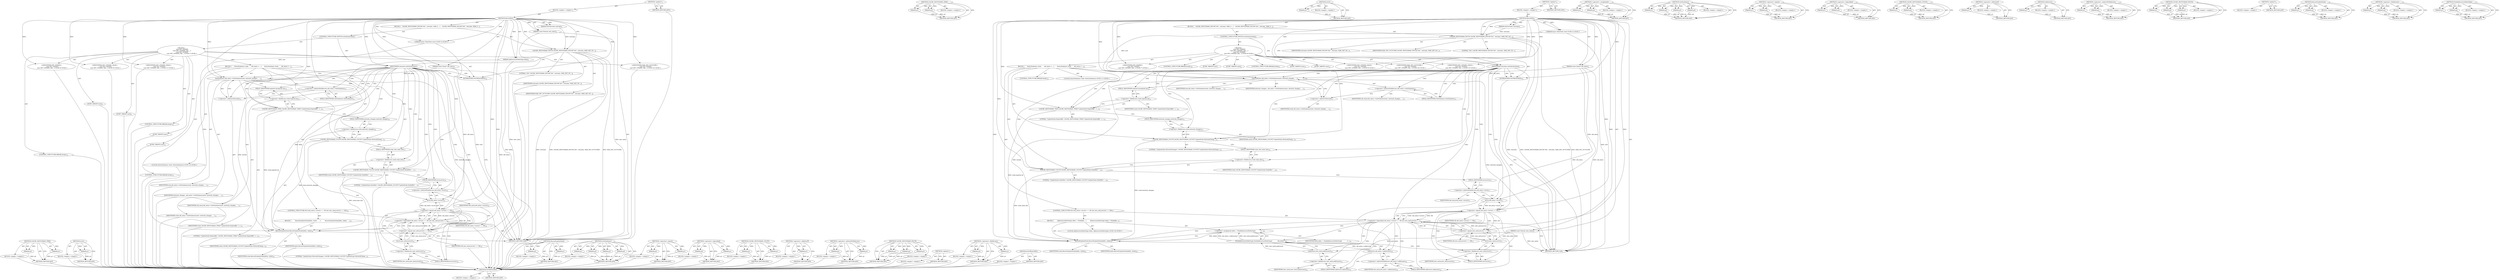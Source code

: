 digraph "NOTREACHED" {
vulnerable_191 [label=<(METHOD,NOTREACHED)>];
vulnerable_192 [label=<(BLOCK,&lt;empty&gt;,&lt;empty&gt;)>];
vulnerable_193 [label=<(METHOD_RETURN,ANY)>];
vulnerable_143 [label=<(METHOD,CACHE_HISTOGRAM_TIME)>];
vulnerable_144 [label=<(PARAM,p1)>];
vulnerable_145 [label=<(PARAM,p2)>];
vulnerable_146 [label=<(BLOCK,&lt;empty&gt;,&lt;empty&gt;)>];
vulnerable_147 [label=<(METHOD_RETURN,ANY)>];
vulnerable_168 [label=<(METHOD,error)>];
vulnerable_169 [label=<(PARAM,p1)>];
vulnerable_170 [label=<(BLOCK,&lt;empty&gt;,&lt;empty&gt;)>];
vulnerable_171 [label=<(METHOD_RETURN,ANY)>];
vulnerable_6 [label=<(METHOD,&lt;global&gt;)<SUB>1</SUB>>];
vulnerable_7 [label=<(BLOCK,&lt;empty&gt;,&lt;empty&gt;)<SUB>1</SUB>>];
vulnerable_8 [label=<(METHOD,RecordSet)<SUB>1</SUB>>];
vulnerable_9 [label=<(PARAM,SetOutcome outcome)<SUB>1</SUB>>];
vulnerable_10 [label="<(PARAM,base::TimeTicks now)<SUB>2</SUB>>"];
vulnerable_11 [label=<(PARAM,const Entry* old_entry)<SUB>3</SUB>>];
vulnerable_12 [label=<(PARAM,const Entry&amp; new_entry)<SUB>4</SUB>>];
vulnerable_13 [label=<(BLOCK,{
   CACHE_HISTOGRAM_ENUM(&quot;Set&quot;, outcome, MAX_S...,{
   CACHE_HISTOGRAM_ENUM(&quot;Set&quot;, outcome, MAX_S...)<SUB>4</SUB>>];
vulnerable_14 [label=<(CACHE_HISTOGRAM_ENUM,CACHE_HISTOGRAM_ENUM(&quot;Set&quot;, outcome, MAX_SET_OU...)<SUB>5</SUB>>];
vulnerable_15 [label=<(LITERAL,&quot;Set&quot;,CACHE_HISTOGRAM_ENUM(&quot;Set&quot;, outcome, MAX_SET_OU...)<SUB>5</SUB>>];
vulnerable_16 [label=<(IDENTIFIER,outcome,CACHE_HISTOGRAM_ENUM(&quot;Set&quot;, outcome, MAX_SET_OU...)<SUB>5</SUB>>];
vulnerable_17 [label=<(IDENTIFIER,MAX_SET_OUTCOME,CACHE_HISTOGRAM_ENUM(&quot;Set&quot;, outcome, MAX_SET_OU...)<SUB>5</SUB>>];
vulnerable_18 [label=<(CONTROL_STRUCTURE,SWITCH,switch(outcome))<SUB>6</SUB>>];
vulnerable_19 [label=<(IDENTIFIER,outcome,switch(outcome))<SUB>6</SUB>>];
vulnerable_20 [label="<(BLOCK,{
     case SET_INSERT:
    case SET_UPDATE_VAL...,{
     case SET_INSERT:
    case SET_UPDATE_VAL...)<SUB>6</SUB>>"];
vulnerable_21 [label=<(JUMP_TARGET,case)<SUB>7</SUB>>];
vulnerable_22 [label="<(IDENTIFIER,SET_INSERT,{
     case SET_INSERT:
    case SET_UPDATE_VAL...)<SUB>7</SUB>>"];
vulnerable_23 [label=<(JUMP_TARGET,case)<SUB>8</SUB>>];
vulnerable_24 [label="<(IDENTIFIER,SET_UPDATE_VALID,{
     case SET_INSERT:
    case SET_UPDATE_VAL...)<SUB>8</SUB>>"];
vulnerable_25 [label=<(CONTROL_STRUCTURE,BREAK,break;)<SUB>9</SUB>>];
vulnerable_26 [label=<(JUMP_TARGET,case)<SUB>10</SUB>>];
vulnerable_27 [label="<(IDENTIFIER,SET_UPDATE_STALE,{
     case SET_INSERT:
    case SET_UPDATE_VAL...)<SUB>10</SUB>>"];
vulnerable_28 [label=<(BLOCK,{
      EntryStaleness stale;
      old_entry-&gt;...,{
      EntryStaleness stale;
      old_entry-&gt;...)<SUB>10</SUB>>];
vulnerable_29 [label="<(LOCAL,EntryStaleness stale: EntryStaleness)<SUB>11</SUB>>"];
vulnerable_30 [label=<(GetStaleness,old_entry-&gt;GetStaleness(now, network_changes_, ...)<SUB>12</SUB>>];
vulnerable_31 [label=<(&lt;operator&gt;.indirectFieldAccess,old_entry-&gt;GetStaleness)<SUB>12</SUB>>];
vulnerable_32 [label=<(IDENTIFIER,old_entry,old_entry-&gt;GetStaleness(now, network_changes_, ...)<SUB>12</SUB>>];
vulnerable_33 [label=<(FIELD_IDENTIFIER,GetStaleness,GetStaleness)<SUB>12</SUB>>];
vulnerable_34 [label=<(IDENTIFIER,now,old_entry-&gt;GetStaleness(now, network_changes_, ...)<SUB>12</SUB>>];
vulnerable_35 [label=<(IDENTIFIER,network_changes_,old_entry-&gt;GetStaleness(now, network_changes_, ...)<SUB>12</SUB>>];
vulnerable_36 [label=<(&lt;operator&gt;.addressOf,&amp;stale)<SUB>12</SUB>>];
vulnerable_37 [label=<(IDENTIFIER,stale,old_entry-&gt;GetStaleness(now, network_changes_, ...)<SUB>12</SUB>>];
vulnerable_38 [label=<(CACHE_HISTOGRAM_TIME,CACHE_HISTOGRAM_TIME(&quot;UpdateStale.ExpiredBy&quot;, s...)<SUB>13</SUB>>];
vulnerable_39 [label=<(LITERAL,&quot;UpdateStale.ExpiredBy&quot;,CACHE_HISTOGRAM_TIME(&quot;UpdateStale.ExpiredBy&quot;, s...)<SUB>13</SUB>>];
vulnerable_40 [label=<(&lt;operator&gt;.fieldAccess,stale.expired_by)<SUB>13</SUB>>];
vulnerable_41 [label=<(IDENTIFIER,stale,CACHE_HISTOGRAM_TIME(&quot;UpdateStale.ExpiredBy&quot;, s...)<SUB>13</SUB>>];
vulnerable_42 [label=<(FIELD_IDENTIFIER,expired_by,expired_by)<SUB>13</SUB>>];
vulnerable_43 [label=<(CACHE_HISTOGRAM_COUNT,CACHE_HISTOGRAM_COUNT(&quot;UpdateStale.NetworkChang...)<SUB>14</SUB>>];
vulnerable_44 [label=<(LITERAL,&quot;UpdateStale.NetworkChanges&quot;,CACHE_HISTOGRAM_COUNT(&quot;UpdateStale.NetworkChang...)<SUB>14</SUB>>];
vulnerable_45 [label=<(&lt;operator&gt;.fieldAccess,stale.network_changes)<SUB>15</SUB>>];
vulnerable_46 [label=<(IDENTIFIER,stale,CACHE_HISTOGRAM_COUNT(&quot;UpdateStale.NetworkChang...)<SUB>15</SUB>>];
vulnerable_47 [label=<(FIELD_IDENTIFIER,network_changes,network_changes)<SUB>15</SUB>>];
vulnerable_48 [label=<(CACHE_HISTOGRAM_COUNT,CACHE_HISTOGRAM_COUNT(&quot;UpdateStale.StaleHits&quot;, ...)<SUB>16</SUB>>];
vulnerable_49 [label=<(LITERAL,&quot;UpdateStale.StaleHits&quot;,CACHE_HISTOGRAM_COUNT(&quot;UpdateStale.StaleHits&quot;, ...)<SUB>16</SUB>>];
vulnerable_50 [label=<(&lt;operator&gt;.fieldAccess,stale.stale_hits)<SUB>16</SUB>>];
vulnerable_51 [label=<(IDENTIFIER,stale,CACHE_HISTOGRAM_COUNT(&quot;UpdateStale.StaleHits&quot;, ...)<SUB>16</SUB>>];
vulnerable_52 [label=<(FIELD_IDENTIFIER,stale_hits,stale_hits)<SUB>16</SUB>>];
vulnerable_53 [label=<(CONTROL_STRUCTURE,IF,if (old_entry-&gt;error() == OK &amp;&amp; new_entry.error() == OK))<SUB>17</SUB>>];
vulnerable_54 [label=<(&lt;operator&gt;.logicalAnd,old_entry-&gt;error() == OK &amp;&amp; new_entry.error() =...)<SUB>17</SUB>>];
vulnerable_55 [label=<(&lt;operator&gt;.equals,old_entry-&gt;error() == OK)<SUB>17</SUB>>];
vulnerable_56 [label=<(error,old_entry-&gt;error())<SUB>17</SUB>>];
vulnerable_57 [label=<(&lt;operator&gt;.indirectFieldAccess,old_entry-&gt;error)<SUB>17</SUB>>];
vulnerable_58 [label=<(IDENTIFIER,old_entry,old_entry-&gt;error())<SUB>17</SUB>>];
vulnerable_59 [label=<(FIELD_IDENTIFIER,error,error)<SUB>17</SUB>>];
vulnerable_60 [label=<(IDENTIFIER,OK,old_entry-&gt;error() == OK)<SUB>17</SUB>>];
vulnerable_61 [label=<(&lt;operator&gt;.equals,new_entry.error() == OK)<SUB>17</SUB>>];
vulnerable_62 [label=<(error,new_entry.error())<SUB>17</SUB>>];
vulnerable_63 [label=<(&lt;operator&gt;.fieldAccess,new_entry.error)<SUB>17</SUB>>];
vulnerable_64 [label=<(IDENTIFIER,new_entry,new_entry.error())<SUB>17</SUB>>];
vulnerable_65 [label=<(FIELD_IDENTIFIER,error,error)<SUB>17</SUB>>];
vulnerable_66 [label=<(IDENTIFIER,OK,new_entry.error() == OK)<SUB>17</SUB>>];
vulnerable_67 [label=<(BLOCK,{
        AddressListDeltaType delta = FindAddr...,{
        AddressListDeltaType delta = FindAddr...)<SUB>17</SUB>>];
vulnerable_68 [label="<(LOCAL,AddressListDeltaType delta: AddressListDeltaType)<SUB>18</SUB>>"];
vulnerable_69 [label=<(&lt;operator&gt;.assignment,delta = FindAddressListDeltaType(
            o...)<SUB>18</SUB>>];
vulnerable_70 [label=<(IDENTIFIER,delta,delta = FindAddressListDeltaType(
            o...)<SUB>18</SUB>>];
vulnerable_71 [label=<(FindAddressListDeltaType,FindAddressListDeltaType(
            old_entry...)<SUB>18</SUB>>];
vulnerable_72 [label=<(addresses,old_entry-&gt;addresses())<SUB>19</SUB>>];
vulnerable_73 [label=<(&lt;operator&gt;.indirectFieldAccess,old_entry-&gt;addresses)<SUB>19</SUB>>];
vulnerable_74 [label=<(IDENTIFIER,old_entry,old_entry-&gt;addresses())<SUB>19</SUB>>];
vulnerable_75 [label=<(FIELD_IDENTIFIER,addresses,addresses)<SUB>19</SUB>>];
vulnerable_76 [label=<(addresses,new_entry.addresses())<SUB>19</SUB>>];
vulnerable_77 [label=<(&lt;operator&gt;.fieldAccess,new_entry.addresses)<SUB>19</SUB>>];
vulnerable_78 [label=<(IDENTIFIER,new_entry,new_entry.addresses())<SUB>19</SUB>>];
vulnerable_79 [label=<(FIELD_IDENTIFIER,addresses,addresses)<SUB>19</SUB>>];
vulnerable_80 [label=<(RecordUpdateStale,RecordUpdateStale(delta, stale))<SUB>20</SUB>>];
vulnerable_81 [label=<(IDENTIFIER,delta,RecordUpdateStale(delta, stale))<SUB>20</SUB>>];
vulnerable_82 [label=<(IDENTIFIER,stale,RecordUpdateStale(delta, stale))<SUB>20</SUB>>];
vulnerable_83 [label=<(CONTROL_STRUCTURE,BREAK,break;)<SUB>22</SUB>>];
vulnerable_84 [label=<(JUMP_TARGET,case)<SUB>24</SUB>>];
vulnerable_85 [label="<(IDENTIFIER,MAX_SET_OUTCOME,{
     case SET_INSERT:
    case SET_UPDATE_VAL...)<SUB>24</SUB>>"];
vulnerable_86 [label=<(NOTREACHED,NOTREACHED())<SUB>25</SUB>>];
vulnerable_87 [label=<(CONTROL_STRUCTURE,BREAK,break;)<SUB>26</SUB>>];
vulnerable_88 [label=<(METHOD_RETURN,void)<SUB>1</SUB>>];
vulnerable_90 [label=<(METHOD_RETURN,ANY)<SUB>1</SUB>>];
vulnerable_172 [label=<(METHOD,&lt;operator&gt;.assignment)>];
vulnerable_173 [label=<(PARAM,p1)>];
vulnerable_174 [label=<(PARAM,p2)>];
vulnerable_175 [label=<(BLOCK,&lt;empty&gt;,&lt;empty&gt;)>];
vulnerable_176 [label=<(METHOD_RETURN,ANY)>];
vulnerable_127 [label=<(METHOD,GetStaleness)>];
vulnerable_128 [label=<(PARAM,p1)>];
vulnerable_129 [label=<(PARAM,p2)>];
vulnerable_130 [label=<(PARAM,p3)>];
vulnerable_131 [label=<(PARAM,p4)>];
vulnerable_132 [label=<(BLOCK,&lt;empty&gt;,&lt;empty&gt;)>];
vulnerable_133 [label=<(METHOD_RETURN,ANY)>];
vulnerable_163 [label=<(METHOD,&lt;operator&gt;.equals)>];
vulnerable_164 [label=<(PARAM,p1)>];
vulnerable_165 [label=<(PARAM,p2)>];
vulnerable_166 [label=<(BLOCK,&lt;empty&gt;,&lt;empty&gt;)>];
vulnerable_167 [label=<(METHOD_RETURN,ANY)>];
vulnerable_158 [label=<(METHOD,&lt;operator&gt;.logicalAnd)>];
vulnerable_159 [label=<(PARAM,p1)>];
vulnerable_160 [label=<(PARAM,p2)>];
vulnerable_161 [label=<(BLOCK,&lt;empty&gt;,&lt;empty&gt;)>];
vulnerable_162 [label=<(METHOD_RETURN,ANY)>];
vulnerable_153 [label=<(METHOD,CACHE_HISTOGRAM_COUNT)>];
vulnerable_154 [label=<(PARAM,p1)>];
vulnerable_155 [label=<(PARAM,p2)>];
vulnerable_156 [label=<(BLOCK,&lt;empty&gt;,&lt;empty&gt;)>];
vulnerable_157 [label=<(METHOD_RETURN,ANY)>];
vulnerable_139 [label=<(METHOD,&lt;operator&gt;.addressOf)>];
vulnerable_140 [label=<(PARAM,p1)>];
vulnerable_141 [label=<(BLOCK,&lt;empty&gt;,&lt;empty&gt;)>];
vulnerable_142 [label=<(METHOD_RETURN,ANY)>];
vulnerable_182 [label=<(METHOD,addresses)>];
vulnerable_183 [label=<(PARAM,p1)>];
vulnerable_184 [label=<(BLOCK,&lt;empty&gt;,&lt;empty&gt;)>];
vulnerable_185 [label=<(METHOD_RETURN,ANY)>];
vulnerable_134 [label=<(METHOD,&lt;operator&gt;.indirectFieldAccess)>];
vulnerable_135 [label=<(PARAM,p1)>];
vulnerable_136 [label=<(PARAM,p2)>];
vulnerable_137 [label=<(BLOCK,&lt;empty&gt;,&lt;empty&gt;)>];
vulnerable_138 [label=<(METHOD_RETURN,ANY)>];
vulnerable_121 [label=<(METHOD,CACHE_HISTOGRAM_ENUM)>];
vulnerable_122 [label=<(PARAM,p1)>];
vulnerable_123 [label=<(PARAM,p2)>];
vulnerable_124 [label=<(PARAM,p3)>];
vulnerable_125 [label=<(BLOCK,&lt;empty&gt;,&lt;empty&gt;)>];
vulnerable_126 [label=<(METHOD_RETURN,ANY)>];
vulnerable_115 [label=<(METHOD,&lt;global&gt;)<SUB>1</SUB>>];
vulnerable_116 [label=<(BLOCK,&lt;empty&gt;,&lt;empty&gt;)>];
vulnerable_117 [label=<(METHOD_RETURN,ANY)>];
vulnerable_186 [label=<(METHOD,RecordUpdateStale)>];
vulnerable_187 [label=<(PARAM,p1)>];
vulnerable_188 [label=<(PARAM,p2)>];
vulnerable_189 [label=<(BLOCK,&lt;empty&gt;,&lt;empty&gt;)>];
vulnerable_190 [label=<(METHOD_RETURN,ANY)>];
vulnerable_148 [label=<(METHOD,&lt;operator&gt;.fieldAccess)>];
vulnerable_149 [label=<(PARAM,p1)>];
vulnerable_150 [label=<(PARAM,p2)>];
vulnerable_151 [label=<(BLOCK,&lt;empty&gt;,&lt;empty&gt;)>];
vulnerable_152 [label=<(METHOD_RETURN,ANY)>];
vulnerable_177 [label=<(METHOD,FindAddressListDeltaType)>];
vulnerable_178 [label=<(PARAM,p1)>];
vulnerable_179 [label=<(PARAM,p2)>];
vulnerable_180 [label=<(BLOCK,&lt;empty&gt;,&lt;empty&gt;)>];
vulnerable_181 [label=<(METHOD_RETURN,ANY)>];
fixed_132 [label=<(METHOD,CACHE_HISTOGRAM_TIME)>];
fixed_133 [label=<(PARAM,p1)>];
fixed_134 [label=<(PARAM,p2)>];
fixed_135 [label=<(BLOCK,&lt;empty&gt;,&lt;empty&gt;)>];
fixed_136 [label=<(METHOD_RETURN,ANY)>];
fixed_157 [label=<(METHOD,error)>];
fixed_158 [label=<(PARAM,p1)>];
fixed_159 [label=<(BLOCK,&lt;empty&gt;,&lt;empty&gt;)>];
fixed_160 [label=<(METHOD_RETURN,ANY)>];
fixed_6 [label=<(METHOD,&lt;global&gt;)<SUB>1</SUB>>];
fixed_7 [label=<(BLOCK,&lt;empty&gt;,&lt;empty&gt;)<SUB>1</SUB>>];
fixed_8 [label=<(METHOD,RecordSet)<SUB>1</SUB>>];
fixed_9 [label=<(PARAM,SetOutcome outcome)<SUB>1</SUB>>];
fixed_10 [label="<(PARAM,base::TimeTicks now)<SUB>2</SUB>>"];
fixed_11 [label=<(PARAM,const Entry* old_entry)<SUB>3</SUB>>];
fixed_12 [label=<(PARAM,const Entry&amp; new_entry)<SUB>4</SUB>>];
fixed_13 [label=<(PARAM,AddressListDeltaType delta)<SUB>5</SUB>>];
fixed_14 [label=<(BLOCK,{
   CACHE_HISTOGRAM_ENUM(&quot;Set&quot;, outcome, MAX_S...,{
   CACHE_HISTOGRAM_ENUM(&quot;Set&quot;, outcome, MAX_S...)<SUB>5</SUB>>];
fixed_15 [label=<(CACHE_HISTOGRAM_ENUM,CACHE_HISTOGRAM_ENUM(&quot;Set&quot;, outcome, MAX_SET_OU...)<SUB>6</SUB>>];
fixed_16 [label=<(LITERAL,&quot;Set&quot;,CACHE_HISTOGRAM_ENUM(&quot;Set&quot;, outcome, MAX_SET_OU...)<SUB>6</SUB>>];
fixed_17 [label=<(IDENTIFIER,outcome,CACHE_HISTOGRAM_ENUM(&quot;Set&quot;, outcome, MAX_SET_OU...)<SUB>6</SUB>>];
fixed_18 [label=<(IDENTIFIER,MAX_SET_OUTCOME,CACHE_HISTOGRAM_ENUM(&quot;Set&quot;, outcome, MAX_SET_OU...)<SUB>6</SUB>>];
fixed_19 [label=<(CONTROL_STRUCTURE,SWITCH,switch(outcome))<SUB>7</SUB>>];
fixed_20 [label=<(IDENTIFIER,outcome,switch(outcome))<SUB>7</SUB>>];
fixed_21 [label="<(BLOCK,{
     case SET_INSERT:
    case SET_UPDATE_VAL...,{
     case SET_INSERT:
    case SET_UPDATE_VAL...)<SUB>7</SUB>>"];
fixed_22 [label=<(JUMP_TARGET,case)<SUB>8</SUB>>];
fixed_23 [label="<(IDENTIFIER,SET_INSERT,{
     case SET_INSERT:
    case SET_UPDATE_VAL...)<SUB>8</SUB>>"];
fixed_24 [label=<(JUMP_TARGET,case)<SUB>9</SUB>>];
fixed_25 [label="<(IDENTIFIER,SET_UPDATE_VALID,{
     case SET_INSERT:
    case SET_UPDATE_VAL...)<SUB>9</SUB>>"];
fixed_26 [label=<(CONTROL_STRUCTURE,BREAK,break;)<SUB>10</SUB>>];
fixed_27 [label=<(JUMP_TARGET,case)<SUB>11</SUB>>];
fixed_28 [label="<(IDENTIFIER,SET_UPDATE_STALE,{
     case SET_INSERT:
    case SET_UPDATE_VAL...)<SUB>11</SUB>>"];
fixed_29 [label=<(BLOCK,{
      EntryStaleness stale;
      old_entry-&gt;...,{
      EntryStaleness stale;
      old_entry-&gt;...)<SUB>11</SUB>>];
fixed_30 [label="<(LOCAL,EntryStaleness stale: EntryStaleness)<SUB>12</SUB>>"];
fixed_31 [label=<(GetStaleness,old_entry-&gt;GetStaleness(now, network_changes_, ...)<SUB>13</SUB>>];
fixed_32 [label=<(&lt;operator&gt;.indirectFieldAccess,old_entry-&gt;GetStaleness)<SUB>13</SUB>>];
fixed_33 [label=<(IDENTIFIER,old_entry,old_entry-&gt;GetStaleness(now, network_changes_, ...)<SUB>13</SUB>>];
fixed_34 [label=<(FIELD_IDENTIFIER,GetStaleness,GetStaleness)<SUB>13</SUB>>];
fixed_35 [label=<(IDENTIFIER,now,old_entry-&gt;GetStaleness(now, network_changes_, ...)<SUB>13</SUB>>];
fixed_36 [label=<(IDENTIFIER,network_changes_,old_entry-&gt;GetStaleness(now, network_changes_, ...)<SUB>13</SUB>>];
fixed_37 [label=<(&lt;operator&gt;.addressOf,&amp;stale)<SUB>13</SUB>>];
fixed_38 [label=<(IDENTIFIER,stale,old_entry-&gt;GetStaleness(now, network_changes_, ...)<SUB>13</SUB>>];
fixed_39 [label=<(CACHE_HISTOGRAM_TIME,CACHE_HISTOGRAM_TIME(&quot;UpdateStale.ExpiredBy&quot;, s...)<SUB>14</SUB>>];
fixed_40 [label=<(LITERAL,&quot;UpdateStale.ExpiredBy&quot;,CACHE_HISTOGRAM_TIME(&quot;UpdateStale.ExpiredBy&quot;, s...)<SUB>14</SUB>>];
fixed_41 [label=<(&lt;operator&gt;.fieldAccess,stale.expired_by)<SUB>14</SUB>>];
fixed_42 [label=<(IDENTIFIER,stale,CACHE_HISTOGRAM_TIME(&quot;UpdateStale.ExpiredBy&quot;, s...)<SUB>14</SUB>>];
fixed_43 [label=<(FIELD_IDENTIFIER,expired_by,expired_by)<SUB>14</SUB>>];
fixed_44 [label=<(CACHE_HISTOGRAM_COUNT,CACHE_HISTOGRAM_COUNT(&quot;UpdateStale.NetworkChang...)<SUB>15</SUB>>];
fixed_45 [label=<(LITERAL,&quot;UpdateStale.NetworkChanges&quot;,CACHE_HISTOGRAM_COUNT(&quot;UpdateStale.NetworkChang...)<SUB>15</SUB>>];
fixed_46 [label=<(&lt;operator&gt;.fieldAccess,stale.network_changes)<SUB>16</SUB>>];
fixed_47 [label=<(IDENTIFIER,stale,CACHE_HISTOGRAM_COUNT(&quot;UpdateStale.NetworkChang...)<SUB>16</SUB>>];
fixed_48 [label=<(FIELD_IDENTIFIER,network_changes,network_changes)<SUB>16</SUB>>];
fixed_49 [label=<(CACHE_HISTOGRAM_COUNT,CACHE_HISTOGRAM_COUNT(&quot;UpdateStale.StaleHits&quot;, ...)<SUB>17</SUB>>];
fixed_50 [label=<(LITERAL,&quot;UpdateStale.StaleHits&quot;,CACHE_HISTOGRAM_COUNT(&quot;UpdateStale.StaleHits&quot;, ...)<SUB>17</SUB>>];
fixed_51 [label=<(&lt;operator&gt;.fieldAccess,stale.stale_hits)<SUB>17</SUB>>];
fixed_52 [label=<(IDENTIFIER,stale,CACHE_HISTOGRAM_COUNT(&quot;UpdateStale.StaleHits&quot;, ...)<SUB>17</SUB>>];
fixed_53 [label=<(FIELD_IDENTIFIER,stale_hits,stale_hits)<SUB>17</SUB>>];
fixed_54 [label=<(CONTROL_STRUCTURE,IF,if (old_entry-&gt;error() == OK &amp;&amp; new_entry.error() == OK))<SUB>18</SUB>>];
fixed_55 [label=<(&lt;operator&gt;.logicalAnd,old_entry-&gt;error() == OK &amp;&amp; new_entry.error() =...)<SUB>18</SUB>>];
fixed_56 [label=<(&lt;operator&gt;.equals,old_entry-&gt;error() == OK)<SUB>18</SUB>>];
fixed_57 [label=<(error,old_entry-&gt;error())<SUB>18</SUB>>];
fixed_58 [label=<(&lt;operator&gt;.indirectFieldAccess,old_entry-&gt;error)<SUB>18</SUB>>];
fixed_59 [label=<(IDENTIFIER,old_entry,old_entry-&gt;error())<SUB>18</SUB>>];
fixed_60 [label=<(FIELD_IDENTIFIER,error,error)<SUB>18</SUB>>];
fixed_61 [label=<(IDENTIFIER,OK,old_entry-&gt;error() == OK)<SUB>18</SUB>>];
fixed_62 [label=<(&lt;operator&gt;.equals,new_entry.error() == OK)<SUB>18</SUB>>];
fixed_63 [label=<(error,new_entry.error())<SUB>18</SUB>>];
fixed_64 [label=<(&lt;operator&gt;.fieldAccess,new_entry.error)<SUB>18</SUB>>];
fixed_65 [label=<(IDENTIFIER,new_entry,new_entry.error())<SUB>18</SUB>>];
fixed_66 [label=<(FIELD_IDENTIFIER,error,error)<SUB>18</SUB>>];
fixed_67 [label=<(IDENTIFIER,OK,new_entry.error() == OK)<SUB>18</SUB>>];
fixed_68 [label=<(BLOCK,{
         RecordUpdateStale(delta, stale);
   ...,{
         RecordUpdateStale(delta, stale);
   ...)<SUB>18</SUB>>];
fixed_69 [label=<(RecordUpdateStale,RecordUpdateStale(delta, stale))<SUB>19</SUB>>];
fixed_70 [label=<(IDENTIFIER,delta,RecordUpdateStale(delta, stale))<SUB>19</SUB>>];
fixed_71 [label=<(IDENTIFIER,stale,RecordUpdateStale(delta, stale))<SUB>19</SUB>>];
fixed_72 [label=<(CONTROL_STRUCTURE,BREAK,break;)<SUB>21</SUB>>];
fixed_73 [label=<(JUMP_TARGET,case)<SUB>23</SUB>>];
fixed_74 [label="<(IDENTIFIER,MAX_SET_OUTCOME,{
     case SET_INSERT:
    case SET_UPDATE_VAL...)<SUB>23</SUB>>"];
fixed_75 [label=<(NOTREACHED,NOTREACHED())<SUB>24</SUB>>];
fixed_76 [label=<(CONTROL_STRUCTURE,BREAK,break;)<SUB>25</SUB>>];
fixed_77 [label=<(METHOD_RETURN,void)<SUB>1</SUB>>];
fixed_79 [label=<(METHOD_RETURN,ANY)<SUB>1</SUB>>];
fixed_161 [label=<(METHOD,RecordUpdateStale)>];
fixed_162 [label=<(PARAM,p1)>];
fixed_163 [label=<(PARAM,p2)>];
fixed_164 [label=<(BLOCK,&lt;empty&gt;,&lt;empty&gt;)>];
fixed_165 [label=<(METHOD_RETURN,ANY)>];
fixed_116 [label=<(METHOD,GetStaleness)>];
fixed_117 [label=<(PARAM,p1)>];
fixed_118 [label=<(PARAM,p2)>];
fixed_119 [label=<(PARAM,p3)>];
fixed_120 [label=<(PARAM,p4)>];
fixed_121 [label=<(BLOCK,&lt;empty&gt;,&lt;empty&gt;)>];
fixed_122 [label=<(METHOD_RETURN,ANY)>];
fixed_152 [label=<(METHOD,&lt;operator&gt;.equals)>];
fixed_153 [label=<(PARAM,p1)>];
fixed_154 [label=<(PARAM,p2)>];
fixed_155 [label=<(BLOCK,&lt;empty&gt;,&lt;empty&gt;)>];
fixed_156 [label=<(METHOD_RETURN,ANY)>];
fixed_147 [label=<(METHOD,&lt;operator&gt;.logicalAnd)>];
fixed_148 [label=<(PARAM,p1)>];
fixed_149 [label=<(PARAM,p2)>];
fixed_150 [label=<(BLOCK,&lt;empty&gt;,&lt;empty&gt;)>];
fixed_151 [label=<(METHOD_RETURN,ANY)>];
fixed_142 [label=<(METHOD,CACHE_HISTOGRAM_COUNT)>];
fixed_143 [label=<(PARAM,p1)>];
fixed_144 [label=<(PARAM,p2)>];
fixed_145 [label=<(BLOCK,&lt;empty&gt;,&lt;empty&gt;)>];
fixed_146 [label=<(METHOD_RETURN,ANY)>];
fixed_128 [label=<(METHOD,&lt;operator&gt;.addressOf)>];
fixed_129 [label=<(PARAM,p1)>];
fixed_130 [label=<(BLOCK,&lt;empty&gt;,&lt;empty&gt;)>];
fixed_131 [label=<(METHOD_RETURN,ANY)>];
fixed_123 [label=<(METHOD,&lt;operator&gt;.indirectFieldAccess)>];
fixed_124 [label=<(PARAM,p1)>];
fixed_125 [label=<(PARAM,p2)>];
fixed_126 [label=<(BLOCK,&lt;empty&gt;,&lt;empty&gt;)>];
fixed_127 [label=<(METHOD_RETURN,ANY)>];
fixed_110 [label=<(METHOD,CACHE_HISTOGRAM_ENUM)>];
fixed_111 [label=<(PARAM,p1)>];
fixed_112 [label=<(PARAM,p2)>];
fixed_113 [label=<(PARAM,p3)>];
fixed_114 [label=<(BLOCK,&lt;empty&gt;,&lt;empty&gt;)>];
fixed_115 [label=<(METHOD_RETURN,ANY)>];
fixed_104 [label=<(METHOD,&lt;global&gt;)<SUB>1</SUB>>];
fixed_105 [label=<(BLOCK,&lt;empty&gt;,&lt;empty&gt;)>];
fixed_106 [label=<(METHOD_RETURN,ANY)>];
fixed_137 [label=<(METHOD,&lt;operator&gt;.fieldAccess)>];
fixed_138 [label=<(PARAM,p1)>];
fixed_139 [label=<(PARAM,p2)>];
fixed_140 [label=<(BLOCK,&lt;empty&gt;,&lt;empty&gt;)>];
fixed_141 [label=<(METHOD_RETURN,ANY)>];
fixed_166 [label=<(METHOD,NOTREACHED)>];
fixed_167 [label=<(BLOCK,&lt;empty&gt;,&lt;empty&gt;)>];
fixed_168 [label=<(METHOD_RETURN,ANY)>];
vulnerable_191 -> vulnerable_192  [key=0, label="AST: "];
vulnerable_191 -> vulnerable_193  [key=0, label="AST: "];
vulnerable_191 -> vulnerable_193  [key=1, label="CFG: "];
vulnerable_143 -> vulnerable_144  [key=0, label="AST: "];
vulnerable_143 -> vulnerable_144  [key=1, label="DDG: "];
vulnerable_143 -> vulnerable_146  [key=0, label="AST: "];
vulnerable_143 -> vulnerable_145  [key=0, label="AST: "];
vulnerable_143 -> vulnerable_145  [key=1, label="DDG: "];
vulnerable_143 -> vulnerable_147  [key=0, label="AST: "];
vulnerable_143 -> vulnerable_147  [key=1, label="CFG: "];
vulnerable_144 -> vulnerable_147  [key=0, label="DDG: p1"];
vulnerable_145 -> vulnerable_147  [key=0, label="DDG: p2"];
vulnerable_168 -> vulnerable_169  [key=0, label="AST: "];
vulnerable_168 -> vulnerable_169  [key=1, label="DDG: "];
vulnerable_168 -> vulnerable_170  [key=0, label="AST: "];
vulnerable_168 -> vulnerable_171  [key=0, label="AST: "];
vulnerable_168 -> vulnerable_171  [key=1, label="CFG: "];
vulnerable_169 -> vulnerable_171  [key=0, label="DDG: p1"];
vulnerable_6 -> vulnerable_7  [key=0, label="AST: "];
vulnerable_6 -> vulnerable_90  [key=0, label="AST: "];
vulnerable_6 -> vulnerable_90  [key=1, label="CFG: "];
vulnerable_7 -> vulnerable_8  [key=0, label="AST: "];
vulnerable_8 -> vulnerable_9  [key=0, label="AST: "];
vulnerable_8 -> vulnerable_9  [key=1, label="DDG: "];
vulnerable_8 -> vulnerable_10  [key=0, label="AST: "];
vulnerable_8 -> vulnerable_10  [key=1, label="DDG: "];
vulnerable_8 -> vulnerable_11  [key=0, label="AST: "];
vulnerable_8 -> vulnerable_11  [key=1, label="DDG: "];
vulnerable_8 -> vulnerable_12  [key=0, label="AST: "];
vulnerable_8 -> vulnerable_12  [key=1, label="DDG: "];
vulnerable_8 -> vulnerable_13  [key=0, label="AST: "];
vulnerable_8 -> vulnerable_88  [key=0, label="AST: "];
vulnerable_8 -> vulnerable_14  [key=0, label="CFG: "];
vulnerable_8 -> vulnerable_14  [key=1, label="DDG: "];
vulnerable_8 -> vulnerable_19  [key=0, label="DDG: "];
vulnerable_8 -> vulnerable_22  [key=0, label="DDG: "];
vulnerable_8 -> vulnerable_24  [key=0, label="DDG: "];
vulnerable_8 -> vulnerable_27  [key=0, label="DDG: "];
vulnerable_8 -> vulnerable_85  [key=0, label="DDG: "];
vulnerable_8 -> vulnerable_86  [key=0, label="DDG: "];
vulnerable_8 -> vulnerable_30  [key=0, label="DDG: "];
vulnerable_8 -> vulnerable_38  [key=0, label="DDG: "];
vulnerable_8 -> vulnerable_43  [key=0, label="DDG: "];
vulnerable_8 -> vulnerable_48  [key=0, label="DDG: "];
vulnerable_8 -> vulnerable_55  [key=0, label="DDG: "];
vulnerable_8 -> vulnerable_61  [key=0, label="DDG: "];
vulnerable_8 -> vulnerable_80  [key=0, label="DDG: "];
vulnerable_9 -> vulnerable_14  [key=0, label="DDG: outcome"];
vulnerable_10 -> vulnerable_88  [key=0, label="DDG: now"];
vulnerable_10 -> vulnerable_30  [key=0, label="DDG: now"];
vulnerable_11 -> vulnerable_88  [key=0, label="DDG: old_entry"];
vulnerable_11 -> vulnerable_30  [key=0, label="DDG: old_entry"];
vulnerable_11 -> vulnerable_56  [key=0, label="DDG: old_entry"];
vulnerable_11 -> vulnerable_72  [key=0, label="DDG: old_entry"];
vulnerable_12 -> vulnerable_88  [key=0, label="DDG: new_entry"];
vulnerable_12 -> vulnerable_62  [key=0, label="DDG: new_entry"];
vulnerable_12 -> vulnerable_76  [key=0, label="DDG: new_entry"];
vulnerable_13 -> vulnerable_14  [key=0, label="AST: "];
vulnerable_13 -> vulnerable_18  [key=0, label="AST: "];
vulnerable_14 -> vulnerable_15  [key=0, label="AST: "];
vulnerable_14 -> vulnerable_16  [key=0, label="AST: "];
vulnerable_14 -> vulnerable_17  [key=0, label="AST: "];
vulnerable_14 -> vulnerable_19  [key=0, label="CFG: "];
vulnerable_14 -> vulnerable_88  [key=0, label="DDG: outcome"];
vulnerable_14 -> vulnerable_88  [key=1, label="DDG: CACHE_HISTOGRAM_ENUM(&quot;Set&quot;, outcome, MAX_SET_OUTCOME)"];
vulnerable_14 -> vulnerable_88  [key=2, label="DDG: MAX_SET_OUTCOME"];
vulnerable_18 -> vulnerable_19  [key=0, label="AST: "];
vulnerable_18 -> vulnerable_20  [key=0, label="AST: "];
vulnerable_19 -> vulnerable_88  [key=0, label="CFG: "];
vulnerable_19 -> vulnerable_33  [key=0, label="CFG: "];
vulnerable_19 -> vulnerable_33  [key=1, label="CDG: "];
vulnerable_19 -> vulnerable_86  [key=0, label="CFG: "];
vulnerable_19 -> vulnerable_86  [key=1, label="CDG: "];
vulnerable_19 -> vulnerable_47  [key=0, label="CDG: "];
vulnerable_19 -> vulnerable_30  [key=0, label="CDG: "];
vulnerable_19 -> vulnerable_48  [key=0, label="CDG: "];
vulnerable_19 -> vulnerable_42  [key=0, label="CDG: "];
vulnerable_19 -> vulnerable_57  [key=0, label="CDG: "];
vulnerable_19 -> vulnerable_52  [key=0, label="CDG: "];
vulnerable_19 -> vulnerable_38  [key=0, label="CDG: "];
vulnerable_19 -> vulnerable_56  [key=0, label="CDG: "];
vulnerable_19 -> vulnerable_45  [key=0, label="CDG: "];
vulnerable_19 -> vulnerable_40  [key=0, label="CDG: "];
vulnerable_19 -> vulnerable_50  [key=0, label="CDG: "];
vulnerable_19 -> vulnerable_59  [key=0, label="CDG: "];
vulnerable_19 -> vulnerable_54  [key=0, label="CDG: "];
vulnerable_19 -> vulnerable_43  [key=0, label="CDG: "];
vulnerable_19 -> vulnerable_36  [key=0, label="CDG: "];
vulnerable_19 -> vulnerable_55  [key=0, label="CDG: "];
vulnerable_19 -> vulnerable_31  [key=0, label="CDG: "];
vulnerable_20 -> vulnerable_21  [key=0, label="AST: "];
vulnerable_20 -> vulnerable_22  [key=0, label="AST: "];
vulnerable_20 -> vulnerable_23  [key=0, label="AST: "];
vulnerable_20 -> vulnerable_24  [key=0, label="AST: "];
vulnerable_20 -> vulnerable_25  [key=0, label="AST: "];
vulnerable_20 -> vulnerable_26  [key=0, label="AST: "];
vulnerable_20 -> vulnerable_27  [key=0, label="AST: "];
vulnerable_20 -> vulnerable_28  [key=0, label="AST: "];
vulnerable_20 -> vulnerable_84  [key=0, label="AST: "];
vulnerable_20 -> vulnerable_85  [key=0, label="AST: "];
vulnerable_20 -> vulnerable_86  [key=0, label="AST: "];
vulnerable_20 -> vulnerable_87  [key=0, label="AST: "];
vulnerable_28 -> vulnerable_29  [key=0, label="AST: "];
vulnerable_28 -> vulnerable_30  [key=0, label="AST: "];
vulnerable_28 -> vulnerable_38  [key=0, label="AST: "];
vulnerable_28 -> vulnerable_43  [key=0, label="AST: "];
vulnerable_28 -> vulnerable_48  [key=0, label="AST: "];
vulnerable_28 -> vulnerable_53  [key=0, label="AST: "];
vulnerable_28 -> vulnerable_83  [key=0, label="AST: "];
vulnerable_30 -> vulnerable_31  [key=0, label="AST: "];
vulnerable_30 -> vulnerable_34  [key=0, label="AST: "];
vulnerable_30 -> vulnerable_35  [key=0, label="AST: "];
vulnerable_30 -> vulnerable_36  [key=0, label="AST: "];
vulnerable_30 -> vulnerable_42  [key=0, label="CFG: "];
vulnerable_30 -> vulnerable_88  [key=0, label="DDG: network_changes_"];
vulnerable_30 -> vulnerable_80  [key=0, label="DDG: &amp;stale"];
vulnerable_31 -> vulnerable_32  [key=0, label="AST: "];
vulnerable_31 -> vulnerable_33  [key=0, label="AST: "];
vulnerable_31 -> vulnerable_36  [key=0, label="CFG: "];
vulnerable_33 -> vulnerable_31  [key=0, label="CFG: "];
vulnerable_36 -> vulnerable_37  [key=0, label="AST: "];
vulnerable_36 -> vulnerable_30  [key=0, label="CFG: "];
vulnerable_38 -> vulnerable_39  [key=0, label="AST: "];
vulnerable_38 -> vulnerable_40  [key=0, label="AST: "];
vulnerable_38 -> vulnerable_47  [key=0, label="CFG: "];
vulnerable_38 -> vulnerable_80  [key=0, label="DDG: stale.expired_by"];
vulnerable_40 -> vulnerable_41  [key=0, label="AST: "];
vulnerable_40 -> vulnerable_42  [key=0, label="AST: "];
vulnerable_40 -> vulnerable_38  [key=0, label="CFG: "];
vulnerable_42 -> vulnerable_40  [key=0, label="CFG: "];
vulnerable_43 -> vulnerable_44  [key=0, label="AST: "];
vulnerable_43 -> vulnerable_45  [key=0, label="AST: "];
vulnerable_43 -> vulnerable_52  [key=0, label="CFG: "];
vulnerable_43 -> vulnerable_80  [key=0, label="DDG: stale.network_changes"];
vulnerable_45 -> vulnerable_46  [key=0, label="AST: "];
vulnerable_45 -> vulnerable_47  [key=0, label="AST: "];
vulnerable_45 -> vulnerable_43  [key=0, label="CFG: "];
vulnerable_47 -> vulnerable_45  [key=0, label="CFG: "];
vulnerable_48 -> vulnerable_49  [key=0, label="AST: "];
vulnerable_48 -> vulnerable_50  [key=0, label="AST: "];
vulnerable_48 -> vulnerable_59  [key=0, label="CFG: "];
vulnerable_48 -> vulnerable_80  [key=0, label="DDG: stale.stale_hits"];
vulnerable_50 -> vulnerable_51  [key=0, label="AST: "];
vulnerable_50 -> vulnerable_52  [key=0, label="AST: "];
vulnerable_50 -> vulnerable_48  [key=0, label="CFG: "];
vulnerable_52 -> vulnerable_50  [key=0, label="CFG: "];
vulnerable_53 -> vulnerable_54  [key=0, label="AST: "];
vulnerable_53 -> vulnerable_67  [key=0, label="AST: "];
vulnerable_54 -> vulnerable_55  [key=0, label="AST: "];
vulnerable_54 -> vulnerable_61  [key=0, label="AST: "];
vulnerable_54 -> vulnerable_75  [key=0, label="CFG: "];
vulnerable_54 -> vulnerable_75  [key=1, label="CDG: "];
vulnerable_54 -> vulnerable_88  [key=0, label="CFG: "];
vulnerable_54 -> vulnerable_73  [key=0, label="CDG: "];
vulnerable_54 -> vulnerable_77  [key=0, label="CDG: "];
vulnerable_54 -> vulnerable_72  [key=0, label="CDG: "];
vulnerable_54 -> vulnerable_69  [key=0, label="CDG: "];
vulnerable_54 -> vulnerable_76  [key=0, label="CDG: "];
vulnerable_54 -> vulnerable_79  [key=0, label="CDG: "];
vulnerable_54 -> vulnerable_80  [key=0, label="CDG: "];
vulnerable_54 -> vulnerable_71  [key=0, label="CDG: "];
vulnerable_55 -> vulnerable_56  [key=0, label="AST: "];
vulnerable_55 -> vulnerable_60  [key=0, label="AST: "];
vulnerable_55 -> vulnerable_54  [key=0, label="CFG: "];
vulnerable_55 -> vulnerable_54  [key=1, label="DDG: old_entry-&gt;error()"];
vulnerable_55 -> vulnerable_54  [key=2, label="DDG: OK"];
vulnerable_55 -> vulnerable_65  [key=0, label="CFG: "];
vulnerable_55 -> vulnerable_65  [key=1, label="CDG: "];
vulnerable_55 -> vulnerable_61  [key=0, label="DDG: OK"];
vulnerable_55 -> vulnerable_61  [key=1, label="CDG: "];
vulnerable_55 -> vulnerable_63  [key=0, label="CDG: "];
vulnerable_55 -> vulnerable_62  [key=0, label="CDG: "];
vulnerable_56 -> vulnerable_57  [key=0, label="AST: "];
vulnerable_56 -> vulnerable_55  [key=0, label="CFG: "];
vulnerable_56 -> vulnerable_55  [key=1, label="DDG: old_entry-&gt;error"];
vulnerable_57 -> vulnerable_58  [key=0, label="AST: "];
vulnerable_57 -> vulnerable_59  [key=0, label="AST: "];
vulnerable_57 -> vulnerable_56  [key=0, label="CFG: "];
vulnerable_59 -> vulnerable_57  [key=0, label="CFG: "];
vulnerable_61 -> vulnerable_62  [key=0, label="AST: "];
vulnerable_61 -> vulnerable_66  [key=0, label="AST: "];
vulnerable_61 -> vulnerable_54  [key=0, label="CFG: "];
vulnerable_61 -> vulnerable_54  [key=1, label="DDG: new_entry.error()"];
vulnerable_61 -> vulnerable_54  [key=2, label="DDG: OK"];
vulnerable_62 -> vulnerable_63  [key=0, label="AST: "];
vulnerable_62 -> vulnerable_61  [key=0, label="CFG: "];
vulnerable_62 -> vulnerable_61  [key=1, label="DDG: new_entry.error"];
vulnerable_63 -> vulnerable_64  [key=0, label="AST: "];
vulnerable_63 -> vulnerable_65  [key=0, label="AST: "];
vulnerable_63 -> vulnerable_62  [key=0, label="CFG: "];
vulnerable_65 -> vulnerable_63  [key=0, label="CFG: "];
vulnerable_67 -> vulnerable_68  [key=0, label="AST: "];
vulnerable_67 -> vulnerable_69  [key=0, label="AST: "];
vulnerable_67 -> vulnerable_80  [key=0, label="AST: "];
vulnerable_69 -> vulnerable_70  [key=0, label="AST: "];
vulnerable_69 -> vulnerable_71  [key=0, label="AST: "];
vulnerable_69 -> vulnerable_80  [key=0, label="CFG: "];
vulnerable_69 -> vulnerable_80  [key=1, label="DDG: delta"];
vulnerable_71 -> vulnerable_72  [key=0, label="AST: "];
vulnerable_71 -> vulnerable_76  [key=0, label="AST: "];
vulnerable_71 -> vulnerable_69  [key=0, label="CFG: "];
vulnerable_71 -> vulnerable_69  [key=1, label="DDG: old_entry-&gt;addresses()"];
vulnerable_71 -> vulnerable_69  [key=2, label="DDG: new_entry.addresses()"];
vulnerable_72 -> vulnerable_73  [key=0, label="AST: "];
vulnerable_72 -> vulnerable_79  [key=0, label="CFG: "];
vulnerable_72 -> vulnerable_71  [key=0, label="DDG: old_entry-&gt;addresses"];
vulnerable_73 -> vulnerable_74  [key=0, label="AST: "];
vulnerable_73 -> vulnerable_75  [key=0, label="AST: "];
vulnerable_73 -> vulnerable_72  [key=0, label="CFG: "];
vulnerable_75 -> vulnerable_73  [key=0, label="CFG: "];
vulnerable_76 -> vulnerable_77  [key=0, label="AST: "];
vulnerable_76 -> vulnerable_71  [key=0, label="CFG: "];
vulnerable_76 -> vulnerable_71  [key=1, label="DDG: new_entry.addresses"];
vulnerable_77 -> vulnerable_78  [key=0, label="AST: "];
vulnerable_77 -> vulnerable_79  [key=0, label="AST: "];
vulnerable_77 -> vulnerable_76  [key=0, label="CFG: "];
vulnerable_79 -> vulnerable_77  [key=0, label="CFG: "];
vulnerable_80 -> vulnerable_81  [key=0, label="AST: "];
vulnerable_80 -> vulnerable_82  [key=0, label="AST: "];
vulnerable_80 -> vulnerable_88  [key=0, label="CFG: "];
vulnerable_86 -> vulnerable_88  [key=0, label="CFG: "];
vulnerable_172 -> vulnerable_173  [key=0, label="AST: "];
vulnerable_172 -> vulnerable_173  [key=1, label="DDG: "];
vulnerable_172 -> vulnerable_175  [key=0, label="AST: "];
vulnerable_172 -> vulnerable_174  [key=0, label="AST: "];
vulnerable_172 -> vulnerable_174  [key=1, label="DDG: "];
vulnerable_172 -> vulnerable_176  [key=0, label="AST: "];
vulnerable_172 -> vulnerable_176  [key=1, label="CFG: "];
vulnerable_173 -> vulnerable_176  [key=0, label="DDG: p1"];
vulnerable_174 -> vulnerable_176  [key=0, label="DDG: p2"];
vulnerable_127 -> vulnerable_128  [key=0, label="AST: "];
vulnerable_127 -> vulnerable_128  [key=1, label="DDG: "];
vulnerable_127 -> vulnerable_132  [key=0, label="AST: "];
vulnerable_127 -> vulnerable_129  [key=0, label="AST: "];
vulnerable_127 -> vulnerable_129  [key=1, label="DDG: "];
vulnerable_127 -> vulnerable_133  [key=0, label="AST: "];
vulnerable_127 -> vulnerable_133  [key=1, label="CFG: "];
vulnerable_127 -> vulnerable_130  [key=0, label="AST: "];
vulnerable_127 -> vulnerable_130  [key=1, label="DDG: "];
vulnerable_127 -> vulnerable_131  [key=0, label="AST: "];
vulnerable_127 -> vulnerable_131  [key=1, label="DDG: "];
vulnerable_128 -> vulnerable_133  [key=0, label="DDG: p1"];
vulnerable_129 -> vulnerable_133  [key=0, label="DDG: p2"];
vulnerable_130 -> vulnerable_133  [key=0, label="DDG: p3"];
vulnerable_131 -> vulnerable_133  [key=0, label="DDG: p4"];
vulnerable_163 -> vulnerable_164  [key=0, label="AST: "];
vulnerable_163 -> vulnerable_164  [key=1, label="DDG: "];
vulnerable_163 -> vulnerable_166  [key=0, label="AST: "];
vulnerable_163 -> vulnerable_165  [key=0, label="AST: "];
vulnerable_163 -> vulnerable_165  [key=1, label="DDG: "];
vulnerable_163 -> vulnerable_167  [key=0, label="AST: "];
vulnerable_163 -> vulnerable_167  [key=1, label="CFG: "];
vulnerable_164 -> vulnerable_167  [key=0, label="DDG: p1"];
vulnerable_165 -> vulnerable_167  [key=0, label="DDG: p2"];
vulnerable_158 -> vulnerable_159  [key=0, label="AST: "];
vulnerable_158 -> vulnerable_159  [key=1, label="DDG: "];
vulnerable_158 -> vulnerable_161  [key=0, label="AST: "];
vulnerable_158 -> vulnerable_160  [key=0, label="AST: "];
vulnerable_158 -> vulnerable_160  [key=1, label="DDG: "];
vulnerable_158 -> vulnerable_162  [key=0, label="AST: "];
vulnerable_158 -> vulnerable_162  [key=1, label="CFG: "];
vulnerable_159 -> vulnerable_162  [key=0, label="DDG: p1"];
vulnerable_160 -> vulnerable_162  [key=0, label="DDG: p2"];
vulnerable_153 -> vulnerable_154  [key=0, label="AST: "];
vulnerable_153 -> vulnerable_154  [key=1, label="DDG: "];
vulnerable_153 -> vulnerable_156  [key=0, label="AST: "];
vulnerable_153 -> vulnerable_155  [key=0, label="AST: "];
vulnerable_153 -> vulnerable_155  [key=1, label="DDG: "];
vulnerable_153 -> vulnerable_157  [key=0, label="AST: "];
vulnerable_153 -> vulnerable_157  [key=1, label="CFG: "];
vulnerable_154 -> vulnerable_157  [key=0, label="DDG: p1"];
vulnerable_155 -> vulnerable_157  [key=0, label="DDG: p2"];
vulnerable_139 -> vulnerable_140  [key=0, label="AST: "];
vulnerable_139 -> vulnerable_140  [key=1, label="DDG: "];
vulnerable_139 -> vulnerable_141  [key=0, label="AST: "];
vulnerable_139 -> vulnerable_142  [key=0, label="AST: "];
vulnerable_139 -> vulnerable_142  [key=1, label="CFG: "];
vulnerable_140 -> vulnerable_142  [key=0, label="DDG: p1"];
vulnerable_182 -> vulnerable_183  [key=0, label="AST: "];
vulnerable_182 -> vulnerable_183  [key=1, label="DDG: "];
vulnerable_182 -> vulnerable_184  [key=0, label="AST: "];
vulnerable_182 -> vulnerable_185  [key=0, label="AST: "];
vulnerable_182 -> vulnerable_185  [key=1, label="CFG: "];
vulnerable_183 -> vulnerable_185  [key=0, label="DDG: p1"];
vulnerable_134 -> vulnerable_135  [key=0, label="AST: "];
vulnerable_134 -> vulnerable_135  [key=1, label="DDG: "];
vulnerable_134 -> vulnerable_137  [key=0, label="AST: "];
vulnerable_134 -> vulnerable_136  [key=0, label="AST: "];
vulnerable_134 -> vulnerable_136  [key=1, label="DDG: "];
vulnerable_134 -> vulnerable_138  [key=0, label="AST: "];
vulnerable_134 -> vulnerable_138  [key=1, label="CFG: "];
vulnerable_135 -> vulnerable_138  [key=0, label="DDG: p1"];
vulnerable_136 -> vulnerable_138  [key=0, label="DDG: p2"];
vulnerable_121 -> vulnerable_122  [key=0, label="AST: "];
vulnerable_121 -> vulnerable_122  [key=1, label="DDG: "];
vulnerable_121 -> vulnerable_125  [key=0, label="AST: "];
vulnerable_121 -> vulnerable_123  [key=0, label="AST: "];
vulnerable_121 -> vulnerable_123  [key=1, label="DDG: "];
vulnerable_121 -> vulnerable_126  [key=0, label="AST: "];
vulnerable_121 -> vulnerable_126  [key=1, label="CFG: "];
vulnerable_121 -> vulnerable_124  [key=0, label="AST: "];
vulnerable_121 -> vulnerable_124  [key=1, label="DDG: "];
vulnerable_122 -> vulnerable_126  [key=0, label="DDG: p1"];
vulnerable_123 -> vulnerable_126  [key=0, label="DDG: p2"];
vulnerable_124 -> vulnerable_126  [key=0, label="DDG: p3"];
vulnerable_115 -> vulnerable_116  [key=0, label="AST: "];
vulnerable_115 -> vulnerable_117  [key=0, label="AST: "];
vulnerable_115 -> vulnerable_117  [key=1, label="CFG: "];
vulnerable_186 -> vulnerable_187  [key=0, label="AST: "];
vulnerable_186 -> vulnerable_187  [key=1, label="DDG: "];
vulnerable_186 -> vulnerable_189  [key=0, label="AST: "];
vulnerable_186 -> vulnerable_188  [key=0, label="AST: "];
vulnerable_186 -> vulnerable_188  [key=1, label="DDG: "];
vulnerable_186 -> vulnerable_190  [key=0, label="AST: "];
vulnerable_186 -> vulnerable_190  [key=1, label="CFG: "];
vulnerable_187 -> vulnerable_190  [key=0, label="DDG: p1"];
vulnerable_188 -> vulnerable_190  [key=0, label="DDG: p2"];
vulnerable_148 -> vulnerable_149  [key=0, label="AST: "];
vulnerable_148 -> vulnerable_149  [key=1, label="DDG: "];
vulnerable_148 -> vulnerable_151  [key=0, label="AST: "];
vulnerable_148 -> vulnerable_150  [key=0, label="AST: "];
vulnerable_148 -> vulnerable_150  [key=1, label="DDG: "];
vulnerable_148 -> vulnerable_152  [key=0, label="AST: "];
vulnerable_148 -> vulnerable_152  [key=1, label="CFG: "];
vulnerable_149 -> vulnerable_152  [key=0, label="DDG: p1"];
vulnerable_150 -> vulnerable_152  [key=0, label="DDG: p2"];
vulnerable_177 -> vulnerable_178  [key=0, label="AST: "];
vulnerable_177 -> vulnerable_178  [key=1, label="DDG: "];
vulnerable_177 -> vulnerable_180  [key=0, label="AST: "];
vulnerable_177 -> vulnerable_179  [key=0, label="AST: "];
vulnerable_177 -> vulnerable_179  [key=1, label="DDG: "];
vulnerable_177 -> vulnerable_181  [key=0, label="AST: "];
vulnerable_177 -> vulnerable_181  [key=1, label="CFG: "];
vulnerable_178 -> vulnerable_181  [key=0, label="DDG: p1"];
vulnerable_179 -> vulnerable_181  [key=0, label="DDG: p2"];
fixed_132 -> fixed_133  [key=0, label="AST: "];
fixed_132 -> fixed_133  [key=1, label="DDG: "];
fixed_132 -> fixed_135  [key=0, label="AST: "];
fixed_132 -> fixed_134  [key=0, label="AST: "];
fixed_132 -> fixed_134  [key=1, label="DDG: "];
fixed_132 -> fixed_136  [key=0, label="AST: "];
fixed_132 -> fixed_136  [key=1, label="CFG: "];
fixed_133 -> fixed_136  [key=0, label="DDG: p1"];
fixed_134 -> fixed_136  [key=0, label="DDG: p2"];
fixed_135 -> vulnerable_191  [key=0];
fixed_136 -> vulnerable_191  [key=0];
fixed_157 -> fixed_158  [key=0, label="AST: "];
fixed_157 -> fixed_158  [key=1, label="DDG: "];
fixed_157 -> fixed_159  [key=0, label="AST: "];
fixed_157 -> fixed_160  [key=0, label="AST: "];
fixed_157 -> fixed_160  [key=1, label="CFG: "];
fixed_158 -> fixed_160  [key=0, label="DDG: p1"];
fixed_159 -> vulnerable_191  [key=0];
fixed_160 -> vulnerable_191  [key=0];
fixed_6 -> fixed_7  [key=0, label="AST: "];
fixed_6 -> fixed_79  [key=0, label="AST: "];
fixed_6 -> fixed_79  [key=1, label="CFG: "];
fixed_7 -> fixed_8  [key=0, label="AST: "];
fixed_8 -> fixed_9  [key=0, label="AST: "];
fixed_8 -> fixed_9  [key=1, label="DDG: "];
fixed_8 -> fixed_10  [key=0, label="AST: "];
fixed_8 -> fixed_10  [key=1, label="DDG: "];
fixed_8 -> fixed_11  [key=0, label="AST: "];
fixed_8 -> fixed_11  [key=1, label="DDG: "];
fixed_8 -> fixed_12  [key=0, label="AST: "];
fixed_8 -> fixed_12  [key=1, label="DDG: "];
fixed_8 -> fixed_13  [key=0, label="AST: "];
fixed_8 -> fixed_13  [key=1, label="DDG: "];
fixed_8 -> fixed_14  [key=0, label="AST: "];
fixed_8 -> fixed_77  [key=0, label="AST: "];
fixed_8 -> fixed_15  [key=0, label="CFG: "];
fixed_8 -> fixed_15  [key=1, label="DDG: "];
fixed_8 -> fixed_20  [key=0, label="DDG: "];
fixed_8 -> fixed_23  [key=0, label="DDG: "];
fixed_8 -> fixed_25  [key=0, label="DDG: "];
fixed_8 -> fixed_28  [key=0, label="DDG: "];
fixed_8 -> fixed_74  [key=0, label="DDG: "];
fixed_8 -> fixed_75  [key=0, label="DDG: "];
fixed_8 -> fixed_31  [key=0, label="DDG: "];
fixed_8 -> fixed_39  [key=0, label="DDG: "];
fixed_8 -> fixed_44  [key=0, label="DDG: "];
fixed_8 -> fixed_49  [key=0, label="DDG: "];
fixed_8 -> fixed_56  [key=0, label="DDG: "];
fixed_8 -> fixed_62  [key=0, label="DDG: "];
fixed_8 -> fixed_69  [key=0, label="DDG: "];
fixed_9 -> fixed_15  [key=0, label="DDG: outcome"];
fixed_10 -> fixed_77  [key=0, label="DDG: now"];
fixed_10 -> fixed_31  [key=0, label="DDG: now"];
fixed_11 -> fixed_77  [key=0, label="DDG: old_entry"];
fixed_11 -> fixed_31  [key=0, label="DDG: old_entry"];
fixed_11 -> fixed_57  [key=0, label="DDG: old_entry"];
fixed_12 -> fixed_77  [key=0, label="DDG: new_entry"];
fixed_12 -> fixed_63  [key=0, label="DDG: new_entry"];
fixed_13 -> fixed_77  [key=0, label="DDG: delta"];
fixed_13 -> fixed_69  [key=0, label="DDG: delta"];
fixed_14 -> fixed_15  [key=0, label="AST: "];
fixed_14 -> fixed_19  [key=0, label="AST: "];
fixed_15 -> fixed_16  [key=0, label="AST: "];
fixed_15 -> fixed_17  [key=0, label="AST: "];
fixed_15 -> fixed_18  [key=0, label="AST: "];
fixed_15 -> fixed_20  [key=0, label="CFG: "];
fixed_15 -> fixed_77  [key=0, label="DDG: outcome"];
fixed_15 -> fixed_77  [key=1, label="DDG: CACHE_HISTOGRAM_ENUM(&quot;Set&quot;, outcome, MAX_SET_OUTCOME)"];
fixed_15 -> fixed_77  [key=2, label="DDG: MAX_SET_OUTCOME"];
fixed_16 -> vulnerable_191  [key=0];
fixed_17 -> vulnerable_191  [key=0];
fixed_18 -> vulnerable_191  [key=0];
fixed_19 -> fixed_20  [key=0, label="AST: "];
fixed_19 -> fixed_21  [key=0, label="AST: "];
fixed_20 -> fixed_77  [key=0, label="CFG: "];
fixed_20 -> fixed_34  [key=0, label="CFG: "];
fixed_20 -> fixed_34  [key=1, label="CDG: "];
fixed_20 -> fixed_75  [key=0, label="CFG: "];
fixed_20 -> fixed_75  [key=1, label="CDG: "];
fixed_20 -> fixed_48  [key=0, label="CDG: "];
fixed_20 -> fixed_32  [key=0, label="CDG: "];
fixed_20 -> fixed_49  [key=0, label="CDG: "];
fixed_20 -> fixed_60  [key=0, label="CDG: "];
fixed_20 -> fixed_51  [key=0, label="CDG: "];
fixed_20 -> fixed_57  [key=0, label="CDG: "];
fixed_20 -> fixed_37  [key=0, label="CDG: "];
fixed_20 -> fixed_46  [key=0, label="CDG: "];
fixed_20 -> fixed_56  [key=0, label="CDG: "];
fixed_20 -> fixed_44  [key=0, label="CDG: "];
fixed_20 -> fixed_43  [key=0, label="CDG: "];
fixed_20 -> fixed_58  [key=0, label="CDG: "];
fixed_20 -> fixed_53  [key=0, label="CDG: "];
fixed_20 -> fixed_41  [key=0, label="CDG: "];
fixed_20 -> fixed_55  [key=0, label="CDG: "];
fixed_20 -> fixed_39  [key=0, label="CDG: "];
fixed_20 -> fixed_31  [key=0, label="CDG: "];
fixed_21 -> fixed_22  [key=0, label="AST: "];
fixed_21 -> fixed_23  [key=0, label="AST: "];
fixed_21 -> fixed_24  [key=0, label="AST: "];
fixed_21 -> fixed_25  [key=0, label="AST: "];
fixed_21 -> fixed_26  [key=0, label="AST: "];
fixed_21 -> fixed_27  [key=0, label="AST: "];
fixed_21 -> fixed_28  [key=0, label="AST: "];
fixed_21 -> fixed_29  [key=0, label="AST: "];
fixed_21 -> fixed_73  [key=0, label="AST: "];
fixed_21 -> fixed_74  [key=0, label="AST: "];
fixed_21 -> fixed_75  [key=0, label="AST: "];
fixed_21 -> fixed_76  [key=0, label="AST: "];
fixed_22 -> vulnerable_191  [key=0];
fixed_23 -> vulnerable_191  [key=0];
fixed_24 -> vulnerable_191  [key=0];
fixed_25 -> vulnerable_191  [key=0];
fixed_26 -> vulnerable_191  [key=0];
fixed_27 -> vulnerable_191  [key=0];
fixed_28 -> vulnerable_191  [key=0];
fixed_29 -> fixed_30  [key=0, label="AST: "];
fixed_29 -> fixed_31  [key=0, label="AST: "];
fixed_29 -> fixed_39  [key=0, label="AST: "];
fixed_29 -> fixed_44  [key=0, label="AST: "];
fixed_29 -> fixed_49  [key=0, label="AST: "];
fixed_29 -> fixed_54  [key=0, label="AST: "];
fixed_29 -> fixed_72  [key=0, label="AST: "];
fixed_30 -> vulnerable_191  [key=0];
fixed_31 -> fixed_32  [key=0, label="AST: "];
fixed_31 -> fixed_35  [key=0, label="AST: "];
fixed_31 -> fixed_36  [key=0, label="AST: "];
fixed_31 -> fixed_37  [key=0, label="AST: "];
fixed_31 -> fixed_43  [key=0, label="CFG: "];
fixed_31 -> fixed_77  [key=0, label="DDG: network_changes_"];
fixed_31 -> fixed_69  [key=0, label="DDG: &amp;stale"];
fixed_32 -> fixed_33  [key=0, label="AST: "];
fixed_32 -> fixed_34  [key=0, label="AST: "];
fixed_32 -> fixed_37  [key=0, label="CFG: "];
fixed_33 -> vulnerable_191  [key=0];
fixed_34 -> fixed_32  [key=0, label="CFG: "];
fixed_35 -> vulnerable_191  [key=0];
fixed_36 -> vulnerable_191  [key=0];
fixed_37 -> fixed_38  [key=0, label="AST: "];
fixed_37 -> fixed_31  [key=0, label="CFG: "];
fixed_38 -> vulnerable_191  [key=0];
fixed_39 -> fixed_40  [key=0, label="AST: "];
fixed_39 -> fixed_41  [key=0, label="AST: "];
fixed_39 -> fixed_48  [key=0, label="CFG: "];
fixed_39 -> fixed_69  [key=0, label="DDG: stale.expired_by"];
fixed_40 -> vulnerable_191  [key=0];
fixed_41 -> fixed_42  [key=0, label="AST: "];
fixed_41 -> fixed_43  [key=0, label="AST: "];
fixed_41 -> fixed_39  [key=0, label="CFG: "];
fixed_42 -> vulnerable_191  [key=0];
fixed_43 -> fixed_41  [key=0, label="CFG: "];
fixed_44 -> fixed_45  [key=0, label="AST: "];
fixed_44 -> fixed_46  [key=0, label="AST: "];
fixed_44 -> fixed_53  [key=0, label="CFG: "];
fixed_44 -> fixed_69  [key=0, label="DDG: stale.network_changes"];
fixed_45 -> vulnerable_191  [key=0];
fixed_46 -> fixed_47  [key=0, label="AST: "];
fixed_46 -> fixed_48  [key=0, label="AST: "];
fixed_46 -> fixed_44  [key=0, label="CFG: "];
fixed_47 -> vulnerable_191  [key=0];
fixed_48 -> fixed_46  [key=0, label="CFG: "];
fixed_49 -> fixed_50  [key=0, label="AST: "];
fixed_49 -> fixed_51  [key=0, label="AST: "];
fixed_49 -> fixed_60  [key=0, label="CFG: "];
fixed_49 -> fixed_69  [key=0, label="DDG: stale.stale_hits"];
fixed_50 -> vulnerable_191  [key=0];
fixed_51 -> fixed_52  [key=0, label="AST: "];
fixed_51 -> fixed_53  [key=0, label="AST: "];
fixed_51 -> fixed_49  [key=0, label="CFG: "];
fixed_52 -> vulnerable_191  [key=0];
fixed_53 -> fixed_51  [key=0, label="CFG: "];
fixed_54 -> fixed_55  [key=0, label="AST: "];
fixed_54 -> fixed_68  [key=0, label="AST: "];
fixed_55 -> fixed_56  [key=0, label="AST: "];
fixed_55 -> fixed_62  [key=0, label="AST: "];
fixed_55 -> fixed_69  [key=0, label="CFG: "];
fixed_55 -> fixed_69  [key=1, label="CDG: "];
fixed_55 -> fixed_77  [key=0, label="CFG: "];
fixed_56 -> fixed_57  [key=0, label="AST: "];
fixed_56 -> fixed_61  [key=0, label="AST: "];
fixed_56 -> fixed_55  [key=0, label="CFG: "];
fixed_56 -> fixed_55  [key=1, label="DDG: old_entry-&gt;error()"];
fixed_56 -> fixed_55  [key=2, label="DDG: OK"];
fixed_56 -> fixed_66  [key=0, label="CFG: "];
fixed_56 -> fixed_66  [key=1, label="CDG: "];
fixed_56 -> fixed_62  [key=0, label="DDG: OK"];
fixed_56 -> fixed_62  [key=1, label="CDG: "];
fixed_56 -> fixed_64  [key=0, label="CDG: "];
fixed_56 -> fixed_63  [key=0, label="CDG: "];
fixed_57 -> fixed_58  [key=0, label="AST: "];
fixed_57 -> fixed_56  [key=0, label="CFG: "];
fixed_57 -> fixed_56  [key=1, label="DDG: old_entry-&gt;error"];
fixed_58 -> fixed_59  [key=0, label="AST: "];
fixed_58 -> fixed_60  [key=0, label="AST: "];
fixed_58 -> fixed_57  [key=0, label="CFG: "];
fixed_59 -> vulnerable_191  [key=0];
fixed_60 -> fixed_58  [key=0, label="CFG: "];
fixed_61 -> vulnerable_191  [key=0];
fixed_62 -> fixed_63  [key=0, label="AST: "];
fixed_62 -> fixed_67  [key=0, label="AST: "];
fixed_62 -> fixed_55  [key=0, label="CFG: "];
fixed_62 -> fixed_55  [key=1, label="DDG: new_entry.error()"];
fixed_62 -> fixed_55  [key=2, label="DDG: OK"];
fixed_63 -> fixed_64  [key=0, label="AST: "];
fixed_63 -> fixed_62  [key=0, label="CFG: "];
fixed_63 -> fixed_62  [key=1, label="DDG: new_entry.error"];
fixed_64 -> fixed_65  [key=0, label="AST: "];
fixed_64 -> fixed_66  [key=0, label="AST: "];
fixed_64 -> fixed_63  [key=0, label="CFG: "];
fixed_65 -> vulnerable_191  [key=0];
fixed_66 -> fixed_64  [key=0, label="CFG: "];
fixed_67 -> vulnerable_191  [key=0];
fixed_68 -> fixed_69  [key=0, label="AST: "];
fixed_69 -> fixed_70  [key=0, label="AST: "];
fixed_69 -> fixed_71  [key=0, label="AST: "];
fixed_69 -> fixed_77  [key=0, label="CFG: "];
fixed_70 -> vulnerable_191  [key=0];
fixed_71 -> vulnerable_191  [key=0];
fixed_72 -> vulnerable_191  [key=0];
fixed_73 -> vulnerable_191  [key=0];
fixed_74 -> vulnerable_191  [key=0];
fixed_75 -> fixed_77  [key=0, label="CFG: "];
fixed_76 -> vulnerable_191  [key=0];
fixed_77 -> vulnerable_191  [key=0];
fixed_79 -> vulnerable_191  [key=0];
fixed_161 -> fixed_162  [key=0, label="AST: "];
fixed_161 -> fixed_162  [key=1, label="DDG: "];
fixed_161 -> fixed_164  [key=0, label="AST: "];
fixed_161 -> fixed_163  [key=0, label="AST: "];
fixed_161 -> fixed_163  [key=1, label="DDG: "];
fixed_161 -> fixed_165  [key=0, label="AST: "];
fixed_161 -> fixed_165  [key=1, label="CFG: "];
fixed_162 -> fixed_165  [key=0, label="DDG: p1"];
fixed_163 -> fixed_165  [key=0, label="DDG: p2"];
fixed_164 -> vulnerable_191  [key=0];
fixed_165 -> vulnerable_191  [key=0];
fixed_116 -> fixed_117  [key=0, label="AST: "];
fixed_116 -> fixed_117  [key=1, label="DDG: "];
fixed_116 -> fixed_121  [key=0, label="AST: "];
fixed_116 -> fixed_118  [key=0, label="AST: "];
fixed_116 -> fixed_118  [key=1, label="DDG: "];
fixed_116 -> fixed_122  [key=0, label="AST: "];
fixed_116 -> fixed_122  [key=1, label="CFG: "];
fixed_116 -> fixed_119  [key=0, label="AST: "];
fixed_116 -> fixed_119  [key=1, label="DDG: "];
fixed_116 -> fixed_120  [key=0, label="AST: "];
fixed_116 -> fixed_120  [key=1, label="DDG: "];
fixed_117 -> fixed_122  [key=0, label="DDG: p1"];
fixed_118 -> fixed_122  [key=0, label="DDG: p2"];
fixed_119 -> fixed_122  [key=0, label="DDG: p3"];
fixed_120 -> fixed_122  [key=0, label="DDG: p4"];
fixed_121 -> vulnerable_191  [key=0];
fixed_122 -> vulnerable_191  [key=0];
fixed_152 -> fixed_153  [key=0, label="AST: "];
fixed_152 -> fixed_153  [key=1, label="DDG: "];
fixed_152 -> fixed_155  [key=0, label="AST: "];
fixed_152 -> fixed_154  [key=0, label="AST: "];
fixed_152 -> fixed_154  [key=1, label="DDG: "];
fixed_152 -> fixed_156  [key=0, label="AST: "];
fixed_152 -> fixed_156  [key=1, label="CFG: "];
fixed_153 -> fixed_156  [key=0, label="DDG: p1"];
fixed_154 -> fixed_156  [key=0, label="DDG: p2"];
fixed_155 -> vulnerable_191  [key=0];
fixed_156 -> vulnerable_191  [key=0];
fixed_147 -> fixed_148  [key=0, label="AST: "];
fixed_147 -> fixed_148  [key=1, label="DDG: "];
fixed_147 -> fixed_150  [key=0, label="AST: "];
fixed_147 -> fixed_149  [key=0, label="AST: "];
fixed_147 -> fixed_149  [key=1, label="DDG: "];
fixed_147 -> fixed_151  [key=0, label="AST: "];
fixed_147 -> fixed_151  [key=1, label="CFG: "];
fixed_148 -> fixed_151  [key=0, label="DDG: p1"];
fixed_149 -> fixed_151  [key=0, label="DDG: p2"];
fixed_150 -> vulnerable_191  [key=0];
fixed_151 -> vulnerable_191  [key=0];
fixed_142 -> fixed_143  [key=0, label="AST: "];
fixed_142 -> fixed_143  [key=1, label="DDG: "];
fixed_142 -> fixed_145  [key=0, label="AST: "];
fixed_142 -> fixed_144  [key=0, label="AST: "];
fixed_142 -> fixed_144  [key=1, label="DDG: "];
fixed_142 -> fixed_146  [key=0, label="AST: "];
fixed_142 -> fixed_146  [key=1, label="CFG: "];
fixed_143 -> fixed_146  [key=0, label="DDG: p1"];
fixed_144 -> fixed_146  [key=0, label="DDG: p2"];
fixed_145 -> vulnerable_191  [key=0];
fixed_146 -> vulnerable_191  [key=0];
fixed_128 -> fixed_129  [key=0, label="AST: "];
fixed_128 -> fixed_129  [key=1, label="DDG: "];
fixed_128 -> fixed_130  [key=0, label="AST: "];
fixed_128 -> fixed_131  [key=0, label="AST: "];
fixed_128 -> fixed_131  [key=1, label="CFG: "];
fixed_129 -> fixed_131  [key=0, label="DDG: p1"];
fixed_130 -> vulnerable_191  [key=0];
fixed_131 -> vulnerable_191  [key=0];
fixed_123 -> fixed_124  [key=0, label="AST: "];
fixed_123 -> fixed_124  [key=1, label="DDG: "];
fixed_123 -> fixed_126  [key=0, label="AST: "];
fixed_123 -> fixed_125  [key=0, label="AST: "];
fixed_123 -> fixed_125  [key=1, label="DDG: "];
fixed_123 -> fixed_127  [key=0, label="AST: "];
fixed_123 -> fixed_127  [key=1, label="CFG: "];
fixed_124 -> fixed_127  [key=0, label="DDG: p1"];
fixed_125 -> fixed_127  [key=0, label="DDG: p2"];
fixed_126 -> vulnerable_191  [key=0];
fixed_127 -> vulnerable_191  [key=0];
fixed_110 -> fixed_111  [key=0, label="AST: "];
fixed_110 -> fixed_111  [key=1, label="DDG: "];
fixed_110 -> fixed_114  [key=0, label="AST: "];
fixed_110 -> fixed_112  [key=0, label="AST: "];
fixed_110 -> fixed_112  [key=1, label="DDG: "];
fixed_110 -> fixed_115  [key=0, label="AST: "];
fixed_110 -> fixed_115  [key=1, label="CFG: "];
fixed_110 -> fixed_113  [key=0, label="AST: "];
fixed_110 -> fixed_113  [key=1, label="DDG: "];
fixed_111 -> fixed_115  [key=0, label="DDG: p1"];
fixed_112 -> fixed_115  [key=0, label="DDG: p2"];
fixed_113 -> fixed_115  [key=0, label="DDG: p3"];
fixed_114 -> vulnerable_191  [key=0];
fixed_115 -> vulnerable_191  [key=0];
fixed_104 -> fixed_105  [key=0, label="AST: "];
fixed_104 -> fixed_106  [key=0, label="AST: "];
fixed_104 -> fixed_106  [key=1, label="CFG: "];
fixed_105 -> vulnerable_191  [key=0];
fixed_106 -> vulnerable_191  [key=0];
fixed_137 -> fixed_138  [key=0, label="AST: "];
fixed_137 -> fixed_138  [key=1, label="DDG: "];
fixed_137 -> fixed_140  [key=0, label="AST: "];
fixed_137 -> fixed_139  [key=0, label="AST: "];
fixed_137 -> fixed_139  [key=1, label="DDG: "];
fixed_137 -> fixed_141  [key=0, label="AST: "];
fixed_137 -> fixed_141  [key=1, label="CFG: "];
fixed_138 -> fixed_141  [key=0, label="DDG: p1"];
fixed_139 -> fixed_141  [key=0, label="DDG: p2"];
fixed_140 -> vulnerable_191  [key=0];
fixed_141 -> vulnerable_191  [key=0];
fixed_166 -> fixed_167  [key=0, label="AST: "];
fixed_166 -> fixed_168  [key=0, label="AST: "];
fixed_166 -> fixed_168  [key=1, label="CFG: "];
fixed_167 -> vulnerable_191  [key=0];
fixed_168 -> vulnerable_191  [key=0];
}
